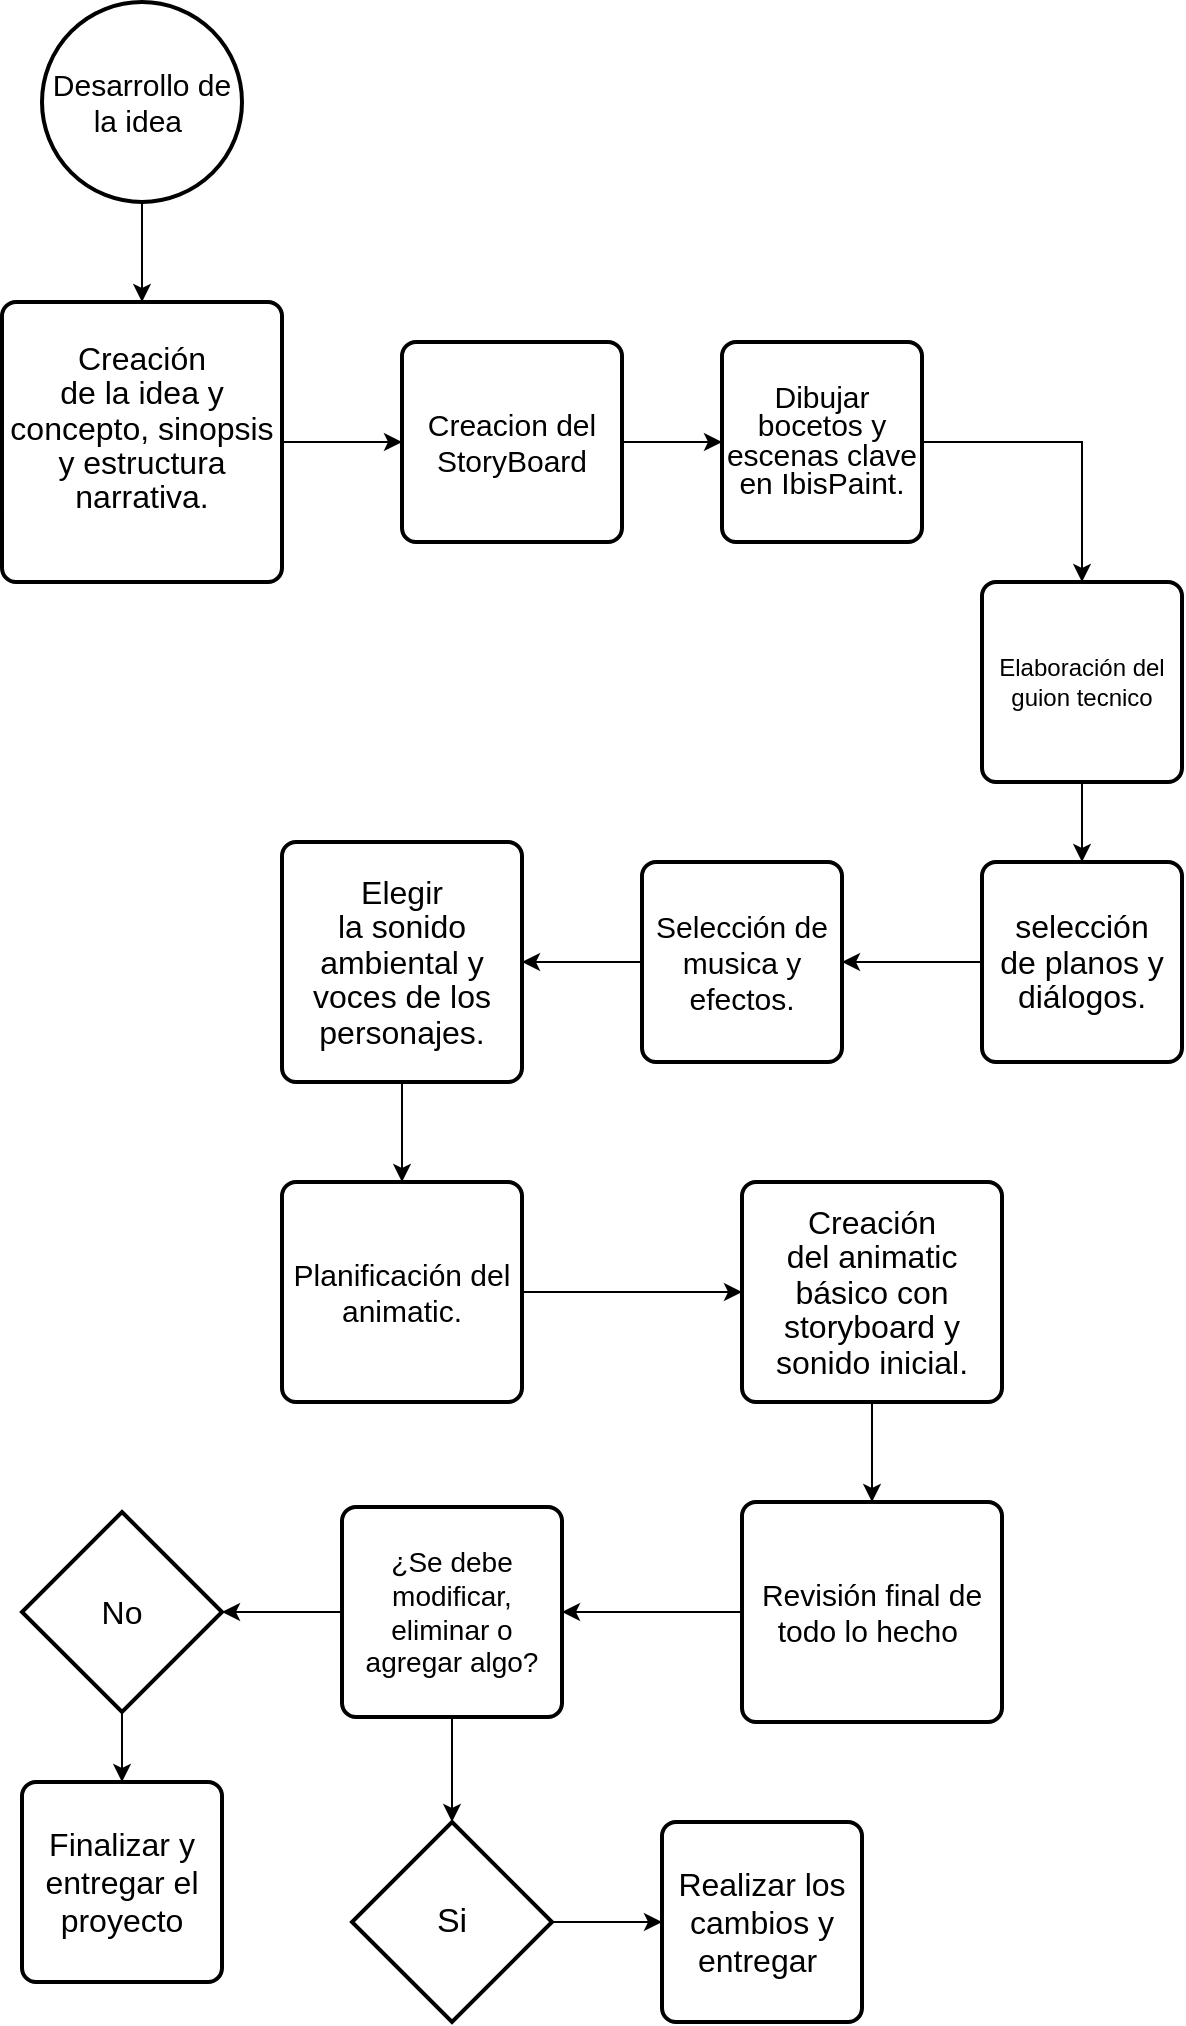 <mxfile version="26.2.10">
  <diagram id="C5RBs43oDa-KdzZeNtuy" name="Page-1">
    <mxGraphModel dx="927" dy="513" grid="1" gridSize="10" guides="1" tooltips="1" connect="1" arrows="1" fold="1" page="1" pageScale="1" pageWidth="827" pageHeight="1169" math="0" shadow="0">
      <root>
        <mxCell id="WIyWlLk6GJQsqaUBKTNV-0" />
        <mxCell id="WIyWlLk6GJQsqaUBKTNV-1" parent="WIyWlLk6GJQsqaUBKTNV-0" />
        <mxCell id="jTpu_SRhfd0ja_0kYPL4-4" style="edgeStyle=orthogonalEdgeStyle;rounded=0;orthogonalLoop=1;jettySize=auto;html=1;exitX=0.5;exitY=1;exitDx=0;exitDy=0;exitPerimeter=0;entryX=0.5;entryY=0;entryDx=0;entryDy=0;" edge="1" parent="WIyWlLk6GJQsqaUBKTNV-1" source="jTpu_SRhfd0ja_0kYPL4-2" target="jTpu_SRhfd0ja_0kYPL4-3">
          <mxGeometry relative="1" as="geometry" />
        </mxCell>
        <mxCell id="jTpu_SRhfd0ja_0kYPL4-2" value="&lt;font style=&quot;font-size: 15px;&quot;&gt;Desarrollo de la idea&amp;nbsp;&lt;/font&gt;" style="strokeWidth=2;html=1;shape=mxgraph.flowchart.start_2;whiteSpace=wrap;" vertex="1" parent="WIyWlLk6GJQsqaUBKTNV-1">
          <mxGeometry x="140" y="40" width="100" height="100" as="geometry" />
        </mxCell>
        <mxCell id="jTpu_SRhfd0ja_0kYPL4-6" style="edgeStyle=orthogonalEdgeStyle;rounded=0;orthogonalLoop=1;jettySize=auto;html=1;exitX=1;exitY=0.5;exitDx=0;exitDy=0;" edge="1" parent="WIyWlLk6GJQsqaUBKTNV-1" source="jTpu_SRhfd0ja_0kYPL4-3" target="jTpu_SRhfd0ja_0kYPL4-5">
          <mxGeometry relative="1" as="geometry" />
        </mxCell>
        <mxCell id="jTpu_SRhfd0ja_0kYPL4-3" value="&lt;br&gt;&lt;span style=&quot;font-size:12.0pt;line-height:107%;&lt;br/&gt;font-family:&amp;quot;Times New Roman&amp;quot;,serif;mso-fareast-font-family:&amp;quot;Times New Roman&amp;quot;;&lt;br/&gt;mso-ansi-language:ES-MX;mso-fareast-language:ES-MX;mso-bidi-language:AR-SA&quot;&gt;Creación&lt;br&gt;de la idea y concepto, sinopsis y estructura narrativa.&lt;/span&gt;&lt;br&gt;&lt;br&gt;&lt;div&gt;&lt;br/&gt;&lt;/div&gt;" style="rounded=1;whiteSpace=wrap;html=1;absoluteArcSize=1;arcSize=14;strokeWidth=2;align=center;" vertex="1" parent="WIyWlLk6GJQsqaUBKTNV-1">
          <mxGeometry x="120" y="190" width="140" height="140" as="geometry" />
        </mxCell>
        <mxCell id="jTpu_SRhfd0ja_0kYPL4-8" style="edgeStyle=orthogonalEdgeStyle;rounded=0;orthogonalLoop=1;jettySize=auto;html=1;exitX=1;exitY=0.5;exitDx=0;exitDy=0;entryX=0;entryY=0.5;entryDx=0;entryDy=0;" edge="1" parent="WIyWlLk6GJQsqaUBKTNV-1" source="jTpu_SRhfd0ja_0kYPL4-5" target="jTpu_SRhfd0ja_0kYPL4-7">
          <mxGeometry relative="1" as="geometry" />
        </mxCell>
        <mxCell id="jTpu_SRhfd0ja_0kYPL4-5" value="&lt;font style=&quot;font-size: 15px;&quot;&gt;Creacion del StoryBoard&lt;/font&gt;" style="rounded=1;whiteSpace=wrap;html=1;absoluteArcSize=1;arcSize=14;strokeWidth=2;" vertex="1" parent="WIyWlLk6GJQsqaUBKTNV-1">
          <mxGeometry x="320" y="210" width="110" height="100" as="geometry" />
        </mxCell>
        <mxCell id="jTpu_SRhfd0ja_0kYPL4-10" style="edgeStyle=orthogonalEdgeStyle;rounded=0;orthogonalLoop=1;jettySize=auto;html=1;exitX=1;exitY=0.5;exitDx=0;exitDy=0;" edge="1" parent="WIyWlLk6GJQsqaUBKTNV-1" source="jTpu_SRhfd0ja_0kYPL4-7" target="jTpu_SRhfd0ja_0kYPL4-9">
          <mxGeometry relative="1" as="geometry" />
        </mxCell>
        <mxCell id="jTpu_SRhfd0ja_0kYPL4-7" value="&lt;span style=&quot;line-height: 107%;&quot;&gt;&lt;font style=&quot;font-size: 15px;&quot;&gt;Dibujar&lt;br&gt;bocetos y escenas clave en IbisPaint.&lt;/font&gt;&lt;/span&gt;" style="rounded=1;whiteSpace=wrap;html=1;absoluteArcSize=1;arcSize=14;strokeWidth=2;" vertex="1" parent="WIyWlLk6GJQsqaUBKTNV-1">
          <mxGeometry x="480" y="210" width="100" height="100" as="geometry" />
        </mxCell>
        <mxCell id="jTpu_SRhfd0ja_0kYPL4-14" value="" style="edgeStyle=orthogonalEdgeStyle;rounded=0;orthogonalLoop=1;jettySize=auto;html=1;" edge="1" parent="WIyWlLk6GJQsqaUBKTNV-1" source="jTpu_SRhfd0ja_0kYPL4-9" target="jTpu_SRhfd0ja_0kYPL4-11">
          <mxGeometry relative="1" as="geometry" />
        </mxCell>
        <mxCell id="jTpu_SRhfd0ja_0kYPL4-9" value="Elaboración del guion tecnico" style="rounded=1;whiteSpace=wrap;html=1;absoluteArcSize=1;arcSize=14;strokeWidth=2;" vertex="1" parent="WIyWlLk6GJQsqaUBKTNV-1">
          <mxGeometry x="610" y="330" width="100" height="100" as="geometry" />
        </mxCell>
        <mxCell id="jTpu_SRhfd0ja_0kYPL4-16" value="" style="edgeStyle=orthogonalEdgeStyle;rounded=0;orthogonalLoop=1;jettySize=auto;html=1;" edge="1" parent="WIyWlLk6GJQsqaUBKTNV-1" source="jTpu_SRhfd0ja_0kYPL4-11" target="jTpu_SRhfd0ja_0kYPL4-15">
          <mxGeometry relative="1" as="geometry" />
        </mxCell>
        <mxCell id="jTpu_SRhfd0ja_0kYPL4-11" value="&lt;span style=&quot;font-size:12.0pt;line-height:107%;&lt;br/&gt;font-family:&amp;quot;Times New Roman&amp;quot;,serif;mso-fareast-font-family:&amp;quot;Times New Roman&amp;quot;;&lt;br/&gt;mso-ansi-language:ES-MX;mso-fareast-language:ES-MX;mso-bidi-language:AR-SA&quot;&gt;selección&lt;br/&gt;de planos y diálogos.&lt;/span&gt;" style="rounded=1;whiteSpace=wrap;html=1;absoluteArcSize=1;arcSize=14;strokeWidth=2;" vertex="1" parent="WIyWlLk6GJQsqaUBKTNV-1">
          <mxGeometry x="610" y="470" width="100" height="100" as="geometry" />
        </mxCell>
        <mxCell id="jTpu_SRhfd0ja_0kYPL4-19" style="edgeStyle=orthogonalEdgeStyle;rounded=0;orthogonalLoop=1;jettySize=auto;html=1;exitX=0;exitY=0.5;exitDx=0;exitDy=0;entryX=1;entryY=0.5;entryDx=0;entryDy=0;" edge="1" parent="WIyWlLk6GJQsqaUBKTNV-1" source="jTpu_SRhfd0ja_0kYPL4-15" target="jTpu_SRhfd0ja_0kYPL4-17">
          <mxGeometry relative="1" as="geometry" />
        </mxCell>
        <mxCell id="jTpu_SRhfd0ja_0kYPL4-15" value="&lt;font style=&quot;font-size: 15px;&quot;&gt;Selección de musica y efectos.&lt;/font&gt;" style="rounded=1;whiteSpace=wrap;html=1;absoluteArcSize=1;arcSize=14;strokeWidth=2;" vertex="1" parent="WIyWlLk6GJQsqaUBKTNV-1">
          <mxGeometry x="440" y="470" width="100" height="100" as="geometry" />
        </mxCell>
        <mxCell id="jTpu_SRhfd0ja_0kYPL4-22" style="edgeStyle=orthogonalEdgeStyle;rounded=0;orthogonalLoop=1;jettySize=auto;html=1;exitX=0.5;exitY=1;exitDx=0;exitDy=0;entryX=0.5;entryY=0;entryDx=0;entryDy=0;" edge="1" parent="WIyWlLk6GJQsqaUBKTNV-1" source="jTpu_SRhfd0ja_0kYPL4-17" target="jTpu_SRhfd0ja_0kYPL4-20">
          <mxGeometry relative="1" as="geometry" />
        </mxCell>
        <mxCell id="jTpu_SRhfd0ja_0kYPL4-17" value="&lt;span style=&quot;font-size:12.0pt;line-height:107%;&lt;br/&gt;font-family:&amp;quot;Times New Roman&amp;quot;,serif;mso-fareast-font-family:&amp;quot;Times New Roman&amp;quot;;&lt;br/&gt;mso-ansi-language:ES-MX;mso-fareast-language:ES-MX;mso-bidi-language:AR-SA&quot;&gt;Elegir&lt;br/&gt;la sonido ambiental y voces de los personajes.&lt;/span&gt;" style="rounded=1;whiteSpace=wrap;html=1;absoluteArcSize=1;arcSize=14;strokeWidth=2;" vertex="1" parent="WIyWlLk6GJQsqaUBKTNV-1">
          <mxGeometry x="260" y="460" width="120" height="120" as="geometry" />
        </mxCell>
        <mxCell id="jTpu_SRhfd0ja_0kYPL4-24" style="edgeStyle=orthogonalEdgeStyle;rounded=0;orthogonalLoop=1;jettySize=auto;html=1;exitX=1;exitY=0.5;exitDx=0;exitDy=0;entryX=0;entryY=0.5;entryDx=0;entryDy=0;" edge="1" parent="WIyWlLk6GJQsqaUBKTNV-1" source="jTpu_SRhfd0ja_0kYPL4-20" target="jTpu_SRhfd0ja_0kYPL4-23">
          <mxGeometry relative="1" as="geometry" />
        </mxCell>
        <mxCell id="jTpu_SRhfd0ja_0kYPL4-20" value="&lt;font style=&quot;font-size: 15px;&quot;&gt;Planificación del animatic.&lt;/font&gt;" style="rounded=1;whiteSpace=wrap;html=1;absoluteArcSize=1;arcSize=14;strokeWidth=2;" vertex="1" parent="WIyWlLk6GJQsqaUBKTNV-1">
          <mxGeometry x="260" y="630" width="120" height="110" as="geometry" />
        </mxCell>
        <mxCell id="jTpu_SRhfd0ja_0kYPL4-26" value="" style="edgeStyle=orthogonalEdgeStyle;rounded=0;orthogonalLoop=1;jettySize=auto;html=1;" edge="1" parent="WIyWlLk6GJQsqaUBKTNV-1" source="jTpu_SRhfd0ja_0kYPL4-23" target="jTpu_SRhfd0ja_0kYPL4-25">
          <mxGeometry relative="1" as="geometry" />
        </mxCell>
        <mxCell id="jTpu_SRhfd0ja_0kYPL4-23" value="&lt;span style=&quot;font-size:12.0pt;line-height:107%;&lt;br/&gt;font-family:&amp;quot;Times New Roman&amp;quot;,serif;mso-fareast-font-family:&amp;quot;Times New Roman&amp;quot;;&lt;br/&gt;mso-ansi-language:ES-MX;mso-fareast-language:ES-MX;mso-bidi-language:AR-SA&quot;&gt;Creación&lt;br/&gt;del animatic básico con storyboard y sonido inicial.&lt;/span&gt;" style="rounded=1;whiteSpace=wrap;html=1;absoluteArcSize=1;arcSize=14;strokeWidth=2;" vertex="1" parent="WIyWlLk6GJQsqaUBKTNV-1">
          <mxGeometry x="490" y="630" width="130" height="110" as="geometry" />
        </mxCell>
        <mxCell id="jTpu_SRhfd0ja_0kYPL4-28" value="" style="edgeStyle=orthogonalEdgeStyle;rounded=0;orthogonalLoop=1;jettySize=auto;html=1;" edge="1" parent="WIyWlLk6GJQsqaUBKTNV-1" source="jTpu_SRhfd0ja_0kYPL4-25" target="jTpu_SRhfd0ja_0kYPL4-27">
          <mxGeometry relative="1" as="geometry" />
        </mxCell>
        <mxCell id="jTpu_SRhfd0ja_0kYPL4-25" value="&lt;font style=&quot;font-size: 15px;&quot;&gt;Revisión final de todo lo hecho&amp;nbsp;&lt;/font&gt;" style="rounded=1;whiteSpace=wrap;html=1;absoluteArcSize=1;arcSize=14;strokeWidth=2;" vertex="1" parent="WIyWlLk6GJQsqaUBKTNV-1">
          <mxGeometry x="490" y="790" width="130" height="110" as="geometry" />
        </mxCell>
        <mxCell id="jTpu_SRhfd0ja_0kYPL4-27" value="&lt;font style=&quot;font-size: 14px;&quot;&gt;¿Se debe modificar, eliminar o agregar algo?&lt;/font&gt;" style="rounded=1;whiteSpace=wrap;html=1;absoluteArcSize=1;arcSize=14;strokeWidth=2;" vertex="1" parent="WIyWlLk6GJQsqaUBKTNV-1">
          <mxGeometry x="290" y="792.5" width="110" height="105" as="geometry" />
        </mxCell>
        <mxCell id="jTpu_SRhfd0ja_0kYPL4-36" value="" style="edgeStyle=orthogonalEdgeStyle;rounded=0;orthogonalLoop=1;jettySize=auto;html=1;" edge="1" parent="WIyWlLk6GJQsqaUBKTNV-1" source="jTpu_SRhfd0ja_0kYPL4-29" target="jTpu_SRhfd0ja_0kYPL4-35">
          <mxGeometry relative="1" as="geometry" />
        </mxCell>
        <mxCell id="jTpu_SRhfd0ja_0kYPL4-29" value="&lt;font style=&quot;font-size: 16px;&quot;&gt;No&lt;/font&gt;" style="strokeWidth=2;html=1;shape=mxgraph.flowchart.decision;whiteSpace=wrap;" vertex="1" parent="WIyWlLk6GJQsqaUBKTNV-1">
          <mxGeometry x="130" y="795" width="100" height="100" as="geometry" />
        </mxCell>
        <mxCell id="jTpu_SRhfd0ja_0kYPL4-34" value="" style="edgeStyle=orthogonalEdgeStyle;rounded=0;orthogonalLoop=1;jettySize=auto;html=1;" edge="1" parent="WIyWlLk6GJQsqaUBKTNV-1" source="jTpu_SRhfd0ja_0kYPL4-30" target="jTpu_SRhfd0ja_0kYPL4-33">
          <mxGeometry relative="1" as="geometry" />
        </mxCell>
        <mxCell id="jTpu_SRhfd0ja_0kYPL4-30" value="&lt;font style=&quot;font-size: 17px;&quot;&gt;Si&lt;/font&gt;" style="strokeWidth=2;html=1;shape=mxgraph.flowchart.decision;whiteSpace=wrap;" vertex="1" parent="WIyWlLk6GJQsqaUBKTNV-1">
          <mxGeometry x="295" y="950" width="100" height="100" as="geometry" />
        </mxCell>
        <mxCell id="jTpu_SRhfd0ja_0kYPL4-31" style="edgeStyle=orthogonalEdgeStyle;rounded=0;orthogonalLoop=1;jettySize=auto;html=1;exitX=0;exitY=0.5;exitDx=0;exitDy=0;entryX=1;entryY=0.5;entryDx=0;entryDy=0;entryPerimeter=0;" edge="1" parent="WIyWlLk6GJQsqaUBKTNV-1" source="jTpu_SRhfd0ja_0kYPL4-27" target="jTpu_SRhfd0ja_0kYPL4-29">
          <mxGeometry relative="1" as="geometry" />
        </mxCell>
        <mxCell id="jTpu_SRhfd0ja_0kYPL4-32" style="edgeStyle=orthogonalEdgeStyle;rounded=0;orthogonalLoop=1;jettySize=auto;html=1;exitX=0.5;exitY=1;exitDx=0;exitDy=0;entryX=0.5;entryY=0;entryDx=0;entryDy=0;entryPerimeter=0;" edge="1" parent="WIyWlLk6GJQsqaUBKTNV-1" source="jTpu_SRhfd0ja_0kYPL4-27" target="jTpu_SRhfd0ja_0kYPL4-30">
          <mxGeometry relative="1" as="geometry" />
        </mxCell>
        <mxCell id="jTpu_SRhfd0ja_0kYPL4-33" value="&lt;font style=&quot;font-size: 16px;&quot;&gt;Realizar los cambios y entregar&amp;nbsp;&lt;/font&gt;" style="rounded=1;whiteSpace=wrap;html=1;absoluteArcSize=1;arcSize=14;strokeWidth=2;" vertex="1" parent="WIyWlLk6GJQsqaUBKTNV-1">
          <mxGeometry x="450" y="950" width="100" height="100" as="geometry" />
        </mxCell>
        <mxCell id="jTpu_SRhfd0ja_0kYPL4-35" value="&lt;font style=&quot;font-size: 16px;&quot;&gt;Finalizar y entregar el proyecto&lt;/font&gt;" style="rounded=1;whiteSpace=wrap;html=1;absoluteArcSize=1;arcSize=14;strokeWidth=2;" vertex="1" parent="WIyWlLk6GJQsqaUBKTNV-1">
          <mxGeometry x="130" y="930" width="100" height="100" as="geometry" />
        </mxCell>
      </root>
    </mxGraphModel>
  </diagram>
</mxfile>
